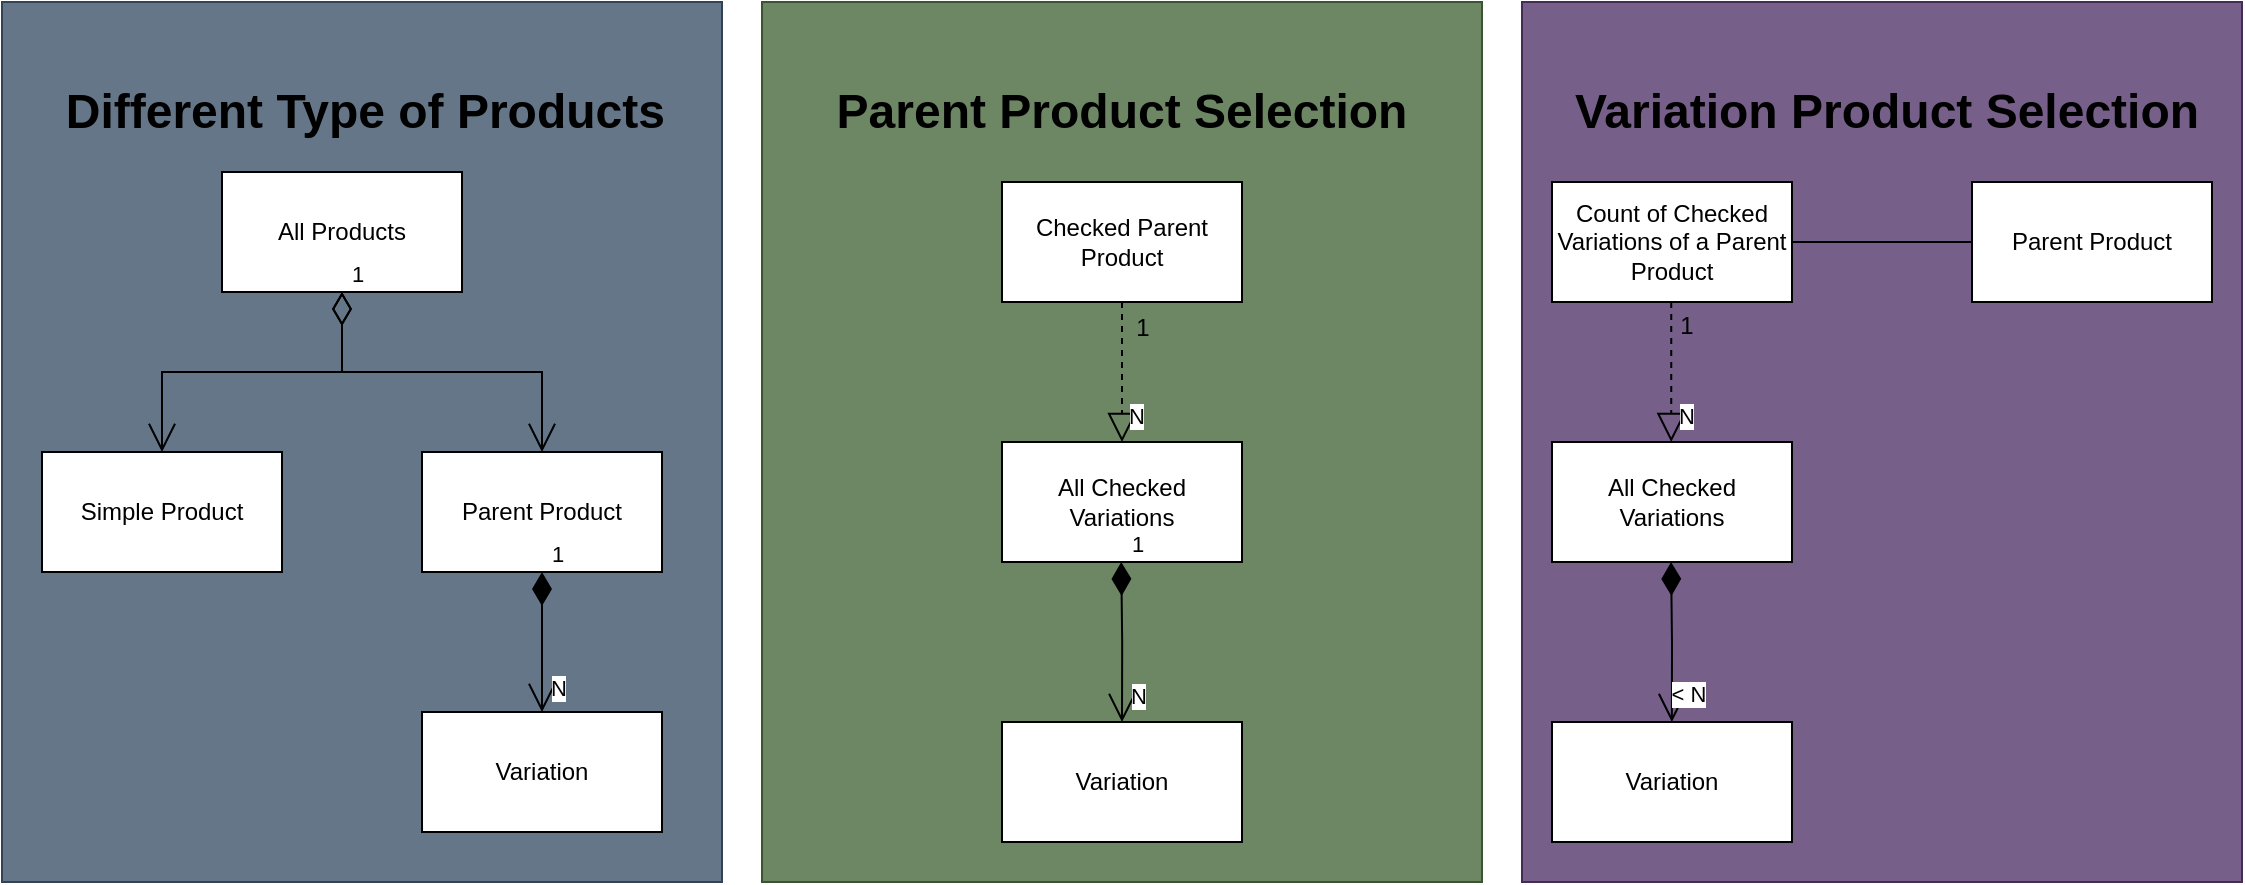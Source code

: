 <mxfile version="24.8.3">
  <diagram name="Page-1" id="fxwGUeWTSbPMi8nCqgoY">
    <mxGraphModel dx="2663" dy="1845" grid="1" gridSize="10" guides="1" tooltips="1" connect="1" arrows="1" fold="1" page="1" pageScale="1" pageWidth="850" pageHeight="1100" math="0" shadow="0">
      <root>
        <mxCell id="0" />
        <mxCell id="1" parent="0" />
        <mxCell id="COmSVETjiCtXUdB53YvQ-1" value="" style="whiteSpace=wrap;html=1;fillColor=#647687;strokeColor=#314354;fontColor=#ffffff;" vertex="1" parent="1">
          <mxGeometry x="320" y="310" width="360" height="440" as="geometry" />
        </mxCell>
        <mxCell id="COmSVETjiCtXUdB53YvQ-2" value="&lt;h1&gt;Different Type of Products&amp;nbsp;&lt;/h1&gt;" style="text;html=1;align=center;verticalAlign=middle;whiteSpace=wrap;rounded=0;" vertex="1" parent="1">
          <mxGeometry x="350" y="340" width="310" height="50" as="geometry" />
        </mxCell>
        <mxCell id="COmSVETjiCtXUdB53YvQ-3" value="All Products" style="rounded=0;whiteSpace=wrap;html=1;" vertex="1" parent="1">
          <mxGeometry x="430" y="395" width="120" height="60" as="geometry" />
        </mxCell>
        <mxCell id="COmSVETjiCtXUdB53YvQ-4" value="Simple Product" style="rounded=0;whiteSpace=wrap;html=1;" vertex="1" parent="1">
          <mxGeometry x="340" y="535" width="120" height="60" as="geometry" />
        </mxCell>
        <mxCell id="COmSVETjiCtXUdB53YvQ-5" value="Parent Product" style="rounded=0;whiteSpace=wrap;html=1;" vertex="1" parent="1">
          <mxGeometry x="530" y="535" width="120" height="60" as="geometry" />
        </mxCell>
        <mxCell id="COmSVETjiCtXUdB53YvQ-6" value="Variation" style="rounded=0;whiteSpace=wrap;html=1;" vertex="1" parent="1">
          <mxGeometry x="530" y="665" width="120" height="60" as="geometry" />
        </mxCell>
        <mxCell id="COmSVETjiCtXUdB53YvQ-7" value="1" style="endArrow=open;html=1;endSize=12;startArrow=diamondThin;startSize=14;startFill=1;edgeStyle=orthogonalEdgeStyle;align=left;verticalAlign=bottom;rounded=0;entryX=0.5;entryY=0;entryDx=0;entryDy=0;exitX=0.5;exitY=1;exitDx=0;exitDy=0;" edge="1" parent="1" source="COmSVETjiCtXUdB53YvQ-5" target="COmSVETjiCtXUdB53YvQ-6">
          <mxGeometry x="-1" y="3" relative="1" as="geometry">
            <mxPoint x="700" y="595" as="sourcePoint" />
            <mxPoint x="670" y="665" as="targetPoint" />
            <mxPoint as="offset" />
          </mxGeometry>
        </mxCell>
        <mxCell id="COmSVETjiCtXUdB53YvQ-8" value="N" style="edgeLabel;html=1;align=center;verticalAlign=middle;resizable=0;points=[];" vertex="1" connectable="0" parent="COmSVETjiCtXUdB53YvQ-7">
          <mxGeometry x="0.66" y="8" relative="1" as="geometry">
            <mxPoint as="offset" />
          </mxGeometry>
        </mxCell>
        <mxCell id="COmSVETjiCtXUdB53YvQ-9" value="1" style="endArrow=open;html=1;endSize=12;startArrow=diamondThin;startSize=14;startFill=0;edgeStyle=orthogonalEdgeStyle;align=left;verticalAlign=bottom;rounded=0;entryX=0.5;entryY=0;entryDx=0;entryDy=0;exitX=0.5;exitY=1;exitDx=0;exitDy=0;" edge="1" parent="1" source="COmSVETjiCtXUdB53YvQ-3" target="COmSVETjiCtXUdB53YvQ-5">
          <mxGeometry x="-1" y="3" relative="1" as="geometry">
            <mxPoint x="500" y="495" as="sourcePoint" />
            <mxPoint x="610" y="575" as="targetPoint" />
          </mxGeometry>
        </mxCell>
        <mxCell id="COmSVETjiCtXUdB53YvQ-10" value="1" style="endArrow=open;html=1;endSize=12;startArrow=diamondThin;startSize=14;startFill=0;edgeStyle=orthogonalEdgeStyle;align=left;verticalAlign=bottom;rounded=0;entryX=0.5;entryY=0;entryDx=0;entryDy=0;exitX=0.5;exitY=1;exitDx=0;exitDy=0;" edge="1" parent="1" source="COmSVETjiCtXUdB53YvQ-3" target="COmSVETjiCtXUdB53YvQ-4">
          <mxGeometry x="-1" y="3" relative="1" as="geometry">
            <mxPoint x="370" y="495" as="sourcePoint" />
            <mxPoint x="530" y="495" as="targetPoint" />
          </mxGeometry>
        </mxCell>
        <mxCell id="COmSVETjiCtXUdB53YvQ-11" value="" style="whiteSpace=wrap;html=1;fillColor=#6d8764;strokeColor=#3A5431;fontColor=#ffffff;" vertex="1" parent="1">
          <mxGeometry x="700" y="310" width="360" height="440" as="geometry" />
        </mxCell>
        <mxCell id="COmSVETjiCtXUdB53YvQ-12" value="Checked Parent Product" style="rounded=0;whiteSpace=wrap;html=1;" vertex="1" parent="1">
          <mxGeometry x="820" y="400" width="120" height="60" as="geometry" />
        </mxCell>
        <mxCell id="COmSVETjiCtXUdB53YvQ-13" value="All Checked Variations" style="rounded=0;whiteSpace=wrap;html=1;" vertex="1" parent="1">
          <mxGeometry x="820" y="530" width="120" height="60" as="geometry" />
        </mxCell>
        <mxCell id="COmSVETjiCtXUdB53YvQ-14" value="" style="endArrow=block;dashed=1;endFill=0;endSize=12;html=1;rounded=0;entryX=0.5;entryY=0;entryDx=0;entryDy=0;exitX=0.5;exitY=1;exitDx=0;exitDy=0;" edge="1" parent="1" source="COmSVETjiCtXUdB53YvQ-12" target="COmSVETjiCtXUdB53YvQ-13">
          <mxGeometry width="160" relative="1" as="geometry">
            <mxPoint x="810" y="390" as="sourcePoint" />
            <mxPoint x="970" y="390" as="targetPoint" />
          </mxGeometry>
        </mxCell>
        <mxCell id="COmSVETjiCtXUdB53YvQ-15" value="N" style="edgeLabel;html=1;align=center;verticalAlign=middle;resizable=0;points=[];" vertex="1" connectable="0" parent="COmSVETjiCtXUdB53YvQ-14">
          <mxGeometry x="0.611" y="7" relative="1" as="geometry">
            <mxPoint as="offset" />
          </mxGeometry>
        </mxCell>
        <mxCell id="COmSVETjiCtXUdB53YvQ-16" value="1" style="text;html=1;align=center;verticalAlign=middle;resizable=0;points=[];autosize=1;strokeColor=none;fillColor=none;" vertex="1" parent="1">
          <mxGeometry x="875" y="458" width="30" height="30" as="geometry" />
        </mxCell>
        <mxCell id="COmSVETjiCtXUdB53YvQ-17" value="Variation" style="rounded=0;whiteSpace=wrap;html=1;" vertex="1" parent="1">
          <mxGeometry x="820" y="670" width="120" height="60" as="geometry" />
        </mxCell>
        <mxCell id="COmSVETjiCtXUdB53YvQ-18" value="1" style="endArrow=open;html=1;endSize=12;startArrow=diamondThin;startSize=14;startFill=1;edgeStyle=orthogonalEdgeStyle;align=left;verticalAlign=bottom;rounded=0;entryX=0.5;entryY=0;entryDx=0;entryDy=0;exitX=0.5;exitY=1;exitDx=0;exitDy=0;" edge="1" parent="1" target="COmSVETjiCtXUdB53YvQ-17">
          <mxGeometry x="-1" y="3" relative="1" as="geometry">
            <mxPoint x="879.62" y="590" as="sourcePoint" />
            <mxPoint x="879.62" y="660" as="targetPoint" />
            <mxPoint as="offset" />
          </mxGeometry>
        </mxCell>
        <mxCell id="COmSVETjiCtXUdB53YvQ-19" value="N" style="edgeLabel;html=1;align=center;verticalAlign=middle;resizable=0;points=[];" vertex="1" connectable="0" parent="COmSVETjiCtXUdB53YvQ-18">
          <mxGeometry x="0.66" y="8" relative="1" as="geometry">
            <mxPoint as="offset" />
          </mxGeometry>
        </mxCell>
        <mxCell id="COmSVETjiCtXUdB53YvQ-20" value="&lt;h1&gt;Parent Product Selection&lt;/h1&gt;" style="text;html=1;align=center;verticalAlign=middle;whiteSpace=wrap;rounded=0;" vertex="1" parent="1">
          <mxGeometry x="725" y="340" width="310" height="50" as="geometry" />
        </mxCell>
        <mxCell id="COmSVETjiCtXUdB53YvQ-21" value="" style="whiteSpace=wrap;html=1;fillColor=#76608a;strokeColor=#432D57;fontColor=#ffffff;" vertex="1" parent="1">
          <mxGeometry x="1080" y="310" width="360" height="440" as="geometry" />
        </mxCell>
        <mxCell id="COmSVETjiCtXUdB53YvQ-22" value="Count of Checked Variations of a Parent Product" style="rounded=0;whiteSpace=wrap;html=1;" vertex="1" parent="1">
          <mxGeometry x="1095" y="400" width="120" height="60" as="geometry" />
        </mxCell>
        <mxCell id="COmSVETjiCtXUdB53YvQ-23" value="All Checked Variations" style="rounded=0;whiteSpace=wrap;html=1;" vertex="1" parent="1">
          <mxGeometry x="1095" y="530" width="120" height="60" as="geometry" />
        </mxCell>
        <mxCell id="COmSVETjiCtXUdB53YvQ-24" value="" style="endArrow=block;dashed=1;endFill=0;endSize=12;html=1;rounded=0;entryX=0.5;entryY=0;entryDx=0;entryDy=0;exitX=0.5;exitY=1;exitDx=0;exitDy=0;" edge="1" parent="1">
          <mxGeometry width="160" relative="1" as="geometry">
            <mxPoint x="1154.62" y="460" as="sourcePoint" />
            <mxPoint x="1154.62" y="530" as="targetPoint" />
          </mxGeometry>
        </mxCell>
        <mxCell id="COmSVETjiCtXUdB53YvQ-25" value="N" style="edgeLabel;html=1;align=center;verticalAlign=middle;resizable=0;points=[];" vertex="1" connectable="0" parent="COmSVETjiCtXUdB53YvQ-24">
          <mxGeometry x="0.611" y="7" relative="1" as="geometry">
            <mxPoint as="offset" />
          </mxGeometry>
        </mxCell>
        <mxCell id="COmSVETjiCtXUdB53YvQ-26" value="1" style="text;html=1;align=center;verticalAlign=middle;resizable=0;points=[];autosize=1;strokeColor=none;fillColor=none;" vertex="1" parent="1">
          <mxGeometry x="1147" y="457" width="30" height="30" as="geometry" />
        </mxCell>
        <mxCell id="COmSVETjiCtXUdB53YvQ-27" value="Variation" style="rounded=0;whiteSpace=wrap;html=1;" vertex="1" parent="1">
          <mxGeometry x="1095" y="670" width="120" height="60" as="geometry" />
        </mxCell>
        <mxCell id="COmSVETjiCtXUdB53YvQ-28" value="" style="endArrow=open;html=1;endSize=12;startArrow=diamondThin;startSize=14;startFill=1;edgeStyle=orthogonalEdgeStyle;align=left;verticalAlign=bottom;rounded=0;entryX=0.5;entryY=0;entryDx=0;entryDy=0;exitX=0.5;exitY=1;exitDx=0;exitDy=0;" edge="1" parent="1">
          <mxGeometry x="-1" y="3" relative="1" as="geometry">
            <mxPoint x="1154.54" y="590" as="sourcePoint" />
            <mxPoint x="1154.92" y="670" as="targetPoint" />
            <mxPoint as="offset" />
          </mxGeometry>
        </mxCell>
        <mxCell id="COmSVETjiCtXUdB53YvQ-29" value="&amp;lt; N" style="edgeLabel;html=1;align=center;verticalAlign=middle;resizable=0;points=[];" vertex="1" connectable="0" parent="COmSVETjiCtXUdB53YvQ-28">
          <mxGeometry x="0.66" y="8" relative="1" as="geometry">
            <mxPoint as="offset" />
          </mxGeometry>
        </mxCell>
        <mxCell id="COmSVETjiCtXUdB53YvQ-30" value="Parent Product" style="rounded=0;whiteSpace=wrap;html=1;" vertex="1" parent="1">
          <mxGeometry x="1305" y="400" width="120" height="60" as="geometry" />
        </mxCell>
        <mxCell id="COmSVETjiCtXUdB53YvQ-31" value="" style="line;strokeWidth=1;fillColor=none;align=left;verticalAlign=middle;spacingTop=-1;spacingLeft=3;spacingRight=3;rotatable=0;labelPosition=right;points=[];portConstraint=eastwest;strokeColor=inherit;" vertex="1" parent="1">
          <mxGeometry x="1215" y="426" width="90" height="8" as="geometry" />
        </mxCell>
        <mxCell id="COmSVETjiCtXUdB53YvQ-32" value="&lt;h1&gt;Variation Product Selection&lt;/h1&gt;" style="text;html=1;align=center;verticalAlign=middle;whiteSpace=wrap;rounded=0;" vertex="1" parent="1">
          <mxGeometry x="1105" y="340" width="315" height="50" as="geometry" />
        </mxCell>
      </root>
    </mxGraphModel>
  </diagram>
</mxfile>
